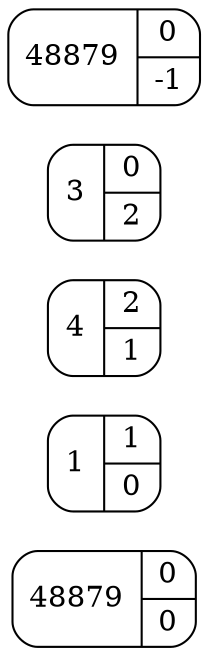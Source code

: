 digraph structs {
	rankdir=LR;
	label0[shape=record, style=rounded, label="{48879 | {0 | 0} }"];
	label1[shape=record, style=rounded, label="{1 | {1 | 0} }"];
	label2[shape=record, style=rounded, label="{4 | {2 | 1} }"];
	label3[shape=record, style=rounded, label="{3 | {0 | 2} }"];
	label4[shape=record, style=rounded, label="{48879 | {0 | -1} }"];
}